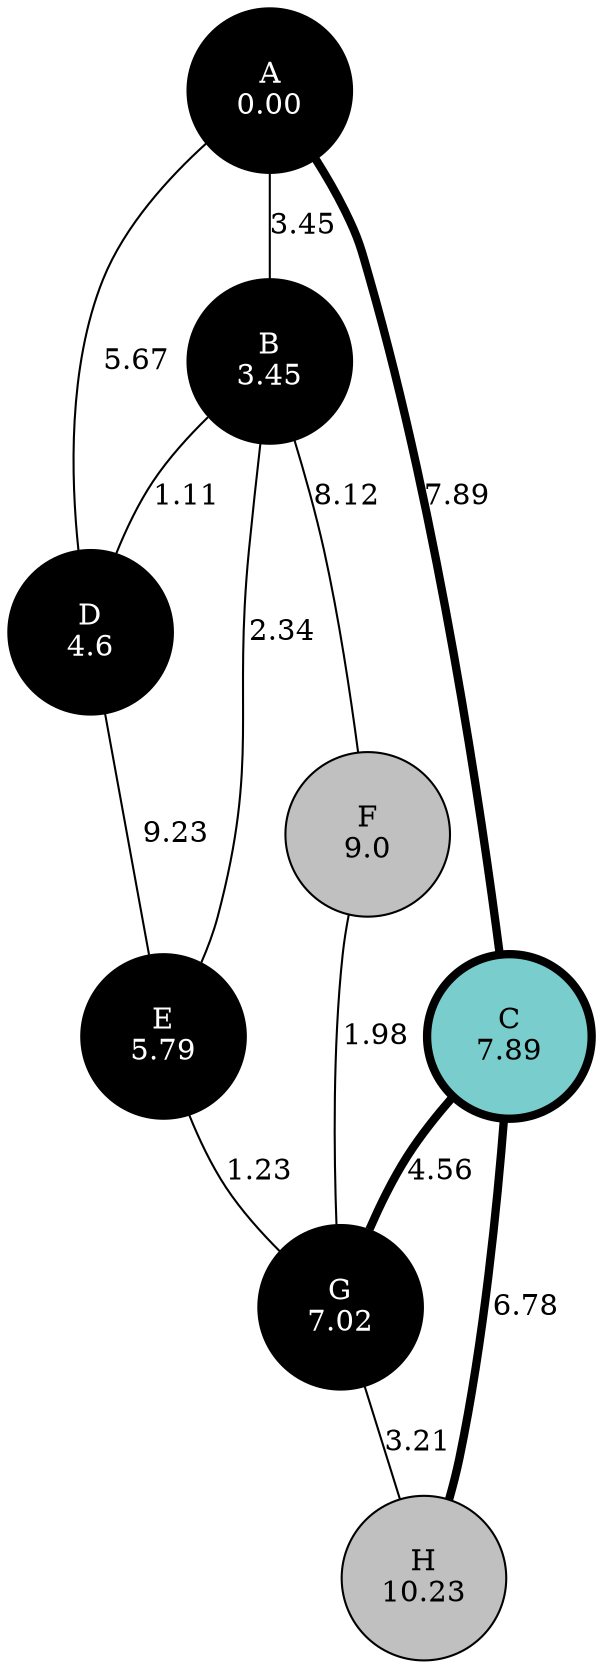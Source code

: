 strict graph  {
A [distance="0.00", fillcolor=black, fontcolor=white, height="1.1", label="A\n0.00", style=filled, width="1.1"];
B [distance="3.45", fillcolor=black, fontcolor=white, height="1.1", label="B\n3.45", style=filled, width="1.1"];
C [distance="7.89", fillcolor=darkslategray3, height="1.1", label="C\n7.89", penwidth=4, style=filled, width="1.1"];
D [distance="4.6", fillcolor=black, fontcolor=white, height="1.1", label="D\n4.6", style=filled, width="1.1"];
E [distance="5.79", fillcolor=black, fontcolor=white, height="1.1", label="E\n5.79", style=filled, width="1.1"];
F [distance="9.0", fillcolor=gray, height="1.1", label="F\n9.0", style=filled, width="1.1"];
G [distance="7.02", fillcolor=black, fontcolor=white, height="1.1", label="G\n7.02", style=filled, width="1.1"];
H [distance="10.23", fillcolor=gray, height="1.1", label="H\n10.23", style=filled, width="1.1"];
A -- B  [label="3.45"];
A -- C  [label="7.89", penwidth=4];
A -- D  [label="5.67"];
B -- E  [label="2.34"];
B -- F  [label="8.12"];
B -- D  [label="1.11"];
C -- G  [label="4.56", penwidth=4];
C -- H  [label="6.78", penwidth=4];
D -- E  [label="9.23"];
E -- G  [label="1.23"];
F -- G  [label="1.98"];
G -- H  [label="3.21"];
}
